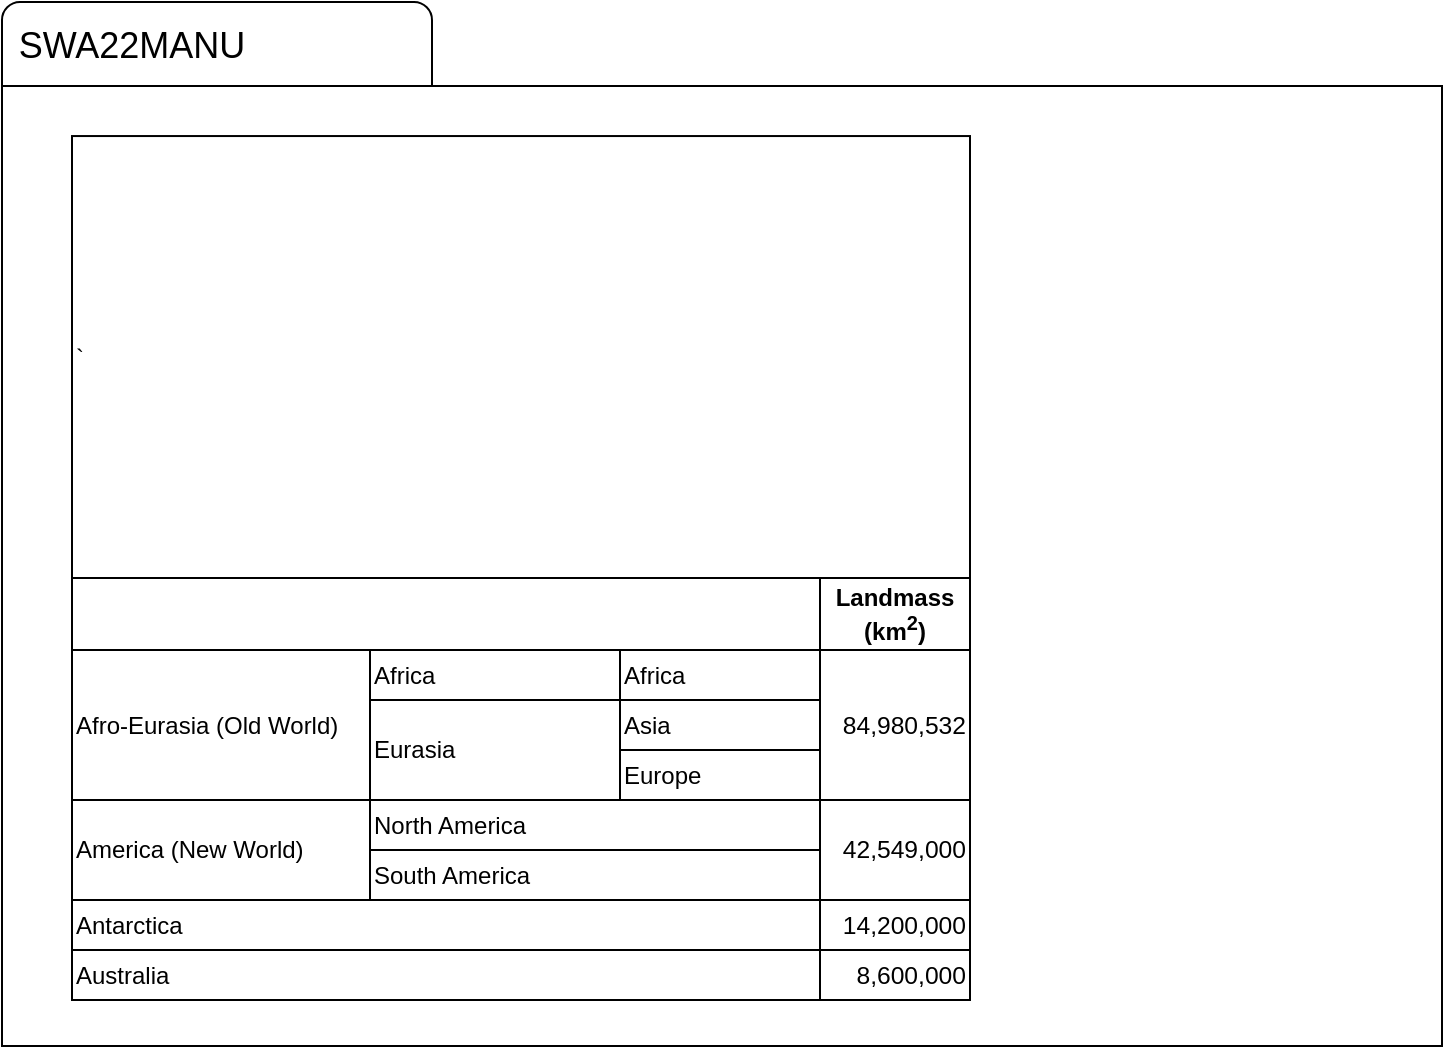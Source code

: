 <mxfile version="13.9.2" type="device"><diagram id="3_W6uf-hZIZ9I9enscKk" name="Page-1"><mxGraphModel dx="868" dy="496" grid="1" gridSize="10" guides="1" tooltips="1" connect="1" arrows="1" fold="1" page="1" pageScale="1" pageWidth="1169" pageHeight="827" math="0" shadow="0"><root><mxCell id="0"/><mxCell id="1" parent="0"/><mxCell id="GEuqo9YD4r4PaMYKMcmD-3" value="" style="group" parent="1" vertex="1" connectable="0"><mxGeometry x="225" y="153" width="720" height="522" as="geometry"/></mxCell><mxCell id="GEuqo9YD4r4PaMYKMcmD-2" value="" style="rounded=1;whiteSpace=wrap;html=1;" parent="GEuqo9YD4r4PaMYKMcmD-3" vertex="1"><mxGeometry width="215" height="60" as="geometry"/></mxCell><mxCell id="GEuqo9YD4r4PaMYKMcmD-1" value="" style="whiteSpace=wrap;html=1;" parent="GEuqo9YD4r4PaMYKMcmD-3" vertex="1"><mxGeometry y="42" width="720" height="480" as="geometry"/></mxCell><mxCell id="GEuqo9YD4r4PaMYKMcmD-7" value="SWA22MANU" style="text;html=1;strokeColor=none;fillColor=none;align=center;verticalAlign=middle;whiteSpace=wrap;rounded=0;fontSize=18;" parent="GEuqo9YD4r4PaMYKMcmD-3" vertex="1"><mxGeometry x="45" y="12" width="40" height="20" as="geometry"/></mxCell><mxCell id="uenogMYt3EwxRsUfs_CY-1" value="" style="group" vertex="1" connectable="0" parent="1"><mxGeometry x="260" y="220" width="449" height="432.0" as="geometry"/></mxCell><mxCell id="uenogMYt3EwxRsUfs_CY-2" value="" style="group;aspect=fixed;" vertex="1" connectable="0" parent="uenogMYt3EwxRsUfs_CY-1"><mxGeometry width="449" height="221.04" as="geometry"/></mxCell><mxCell id="uenogMYt3EwxRsUfs_CY-3" value="" style="shape=image;verticalLabelPosition=bottom;labelBackgroundColor=#ffffff;verticalAlign=top;aspect=fixed;imageAspect=0;image=https://upload.wikimedia.org/wikipedia/en/thumb/e/e0/Seven_continents_Australia_not_Oceania.png/1280px-Seven_continents_Australia_not_Oceania.png;" vertex="1" parent="uenogMYt3EwxRsUfs_CY-2"><mxGeometry width="448.99" height="221.04" as="geometry"/></mxCell><mxCell id="uenogMYt3EwxRsUfs_CY-4" value="`" style="rounded=0;whiteSpace=wrap;html=1;align=left;fillColor=none;" vertex="1" parent="uenogMYt3EwxRsUfs_CY-2"><mxGeometry y="0.026" width="449" height="220.987" as="geometry"/></mxCell><mxCell id="uenogMYt3EwxRsUfs_CY-5" value="" style="group" vertex="1" connectable="0" parent="uenogMYt3EwxRsUfs_CY-1"><mxGeometry y="221" width="449" height="211.0" as="geometry"/></mxCell><mxCell id="uenogMYt3EwxRsUfs_CY-6" value="" style="group" vertex="1" connectable="0" parent="uenogMYt3EwxRsUfs_CY-5"><mxGeometry y="36.0" width="449" height="175" as="geometry"/></mxCell><mxCell id="uenogMYt3EwxRsUfs_CY-7" value="" style="group" vertex="1" connectable="0" parent="uenogMYt3EwxRsUfs_CY-6"><mxGeometry width="449" height="75" as="geometry"/></mxCell><mxCell id="uenogMYt3EwxRsUfs_CY-8" value="&lt;span style=&quot;font-family: sans-serif; font-size: 12.32px; font-weight: 400;&quot;&gt;84,980,532&lt;/span&gt;" style="rounded=0;whiteSpace=wrap;html=1;align=right;fontStyle=1" vertex="1" parent="uenogMYt3EwxRsUfs_CY-7"><mxGeometry x="374" width="75" height="75" as="geometry"/></mxCell><mxCell id="uenogMYt3EwxRsUfs_CY-9" value="" style="group" vertex="1" connectable="0" parent="uenogMYt3EwxRsUfs_CY-7"><mxGeometry width="374" height="75" as="geometry"/></mxCell><mxCell id="uenogMYt3EwxRsUfs_CY-10" value="Afro-Eurasia (Old World)" style="rounded=0;whiteSpace=wrap;html=1;align=left;fontStyle=0" vertex="1" parent="uenogMYt3EwxRsUfs_CY-9"><mxGeometry width="149" height="75" as="geometry"/></mxCell><mxCell id="uenogMYt3EwxRsUfs_CY-11" value="" style="group" vertex="1" connectable="0" parent="uenogMYt3EwxRsUfs_CY-9"><mxGeometry x="149" width="125" height="75" as="geometry"/></mxCell><mxCell id="uenogMYt3EwxRsUfs_CY-12" value="Africa" style="rounded=0;whiteSpace=wrap;html=1;align=left;fontStyle=0" vertex="1" parent="uenogMYt3EwxRsUfs_CY-11"><mxGeometry width="125" height="25" as="geometry"/></mxCell><mxCell id="uenogMYt3EwxRsUfs_CY-13" value="Eurasia" style="rounded=0;whiteSpace=wrap;html=1;align=left;fontStyle=0" vertex="1" parent="uenogMYt3EwxRsUfs_CY-11"><mxGeometry y="25" width="125" height="50" as="geometry"/></mxCell><mxCell id="uenogMYt3EwxRsUfs_CY-14" value="" style="group" vertex="1" connectable="0" parent="uenogMYt3EwxRsUfs_CY-9"><mxGeometry x="274" width="100" height="75" as="geometry"/></mxCell><mxCell id="uenogMYt3EwxRsUfs_CY-15" value="Africa" style="rounded=0;whiteSpace=wrap;html=1;align=left;fontStyle=0" vertex="1" parent="uenogMYt3EwxRsUfs_CY-14"><mxGeometry width="100" height="25" as="geometry"/></mxCell><mxCell id="uenogMYt3EwxRsUfs_CY-16" value="Asia" style="rounded=0;whiteSpace=wrap;html=1;align=left;fontStyle=0" vertex="1" parent="uenogMYt3EwxRsUfs_CY-14"><mxGeometry y="25" width="100" height="25" as="geometry"/></mxCell><mxCell id="uenogMYt3EwxRsUfs_CY-17" value="Europe" style="rounded=0;whiteSpace=wrap;html=1;align=left;fontStyle=0" vertex="1" parent="uenogMYt3EwxRsUfs_CY-14"><mxGeometry y="50" width="100" height="25" as="geometry"/></mxCell><mxCell id="uenogMYt3EwxRsUfs_CY-18" value="" style="group" vertex="1" connectable="0" parent="uenogMYt3EwxRsUfs_CY-6"><mxGeometry y="75" width="449" height="50" as="geometry"/></mxCell><mxCell id="uenogMYt3EwxRsUfs_CY-19" value="&lt;span style=&quot;font-family: sans-serif ; font-size: 12.32px ; font-weight: 400 ; text-align: left&quot;&gt;42,549,000&lt;/span&gt;" style="rounded=0;whiteSpace=wrap;html=1;align=right;fontStyle=1" vertex="1" parent="uenogMYt3EwxRsUfs_CY-18"><mxGeometry x="374" width="75" height="50" as="geometry"/></mxCell><mxCell id="uenogMYt3EwxRsUfs_CY-20" value="" style="group" vertex="1" connectable="0" parent="uenogMYt3EwxRsUfs_CY-18"><mxGeometry width="374" height="50" as="geometry"/></mxCell><mxCell id="uenogMYt3EwxRsUfs_CY-21" value="America (New World)" style="rounded=0;whiteSpace=wrap;html=1;align=left;fontStyle=0" vertex="1" parent="uenogMYt3EwxRsUfs_CY-20"><mxGeometry width="149" height="50" as="geometry"/></mxCell><mxCell id="uenogMYt3EwxRsUfs_CY-22" value="" style="group" vertex="1" connectable="0" parent="uenogMYt3EwxRsUfs_CY-20"><mxGeometry x="149" width="225" height="50" as="geometry"/></mxCell><mxCell id="uenogMYt3EwxRsUfs_CY-23" value="North America" style="rounded=0;whiteSpace=wrap;html=1;align=left;fontStyle=0" vertex="1" parent="uenogMYt3EwxRsUfs_CY-22"><mxGeometry width="225" height="25" as="geometry"/></mxCell><mxCell id="uenogMYt3EwxRsUfs_CY-24" value="South America" style="rounded=0;whiteSpace=wrap;html=1;align=left;fontStyle=0" vertex="1" parent="uenogMYt3EwxRsUfs_CY-22"><mxGeometry y="25" width="225" height="25" as="geometry"/></mxCell><mxCell id="uenogMYt3EwxRsUfs_CY-25" value="" style="group" vertex="1" connectable="0" parent="uenogMYt3EwxRsUfs_CY-6"><mxGeometry y="125" width="449" height="25" as="geometry"/></mxCell><mxCell id="uenogMYt3EwxRsUfs_CY-26" value="&lt;span style=&quot;color: rgba(0 , 0 , 0 , 0) ; font-family: monospace ; font-size: 0px ; font-weight: 400&quot;&gt;%3CmxGraphModel%3E%3Croot%3E%3CmxCell%20id%3D%220%22%2F%3E%3CmxCell%20id%3D%221%22%20parent%3D%220%22%2F%3E%3CmxCell%20id%3D%222%22%20value%3D%22%26lt%3Bspan%20style%3D%26quot%3Bfont-family%3A%20sans-serif%20%3B%20font-size%3A%2012.32px%20%3B%20font-weight%3A%20400%20%3B%20text-align%3A%20left%26quot%3B%26gt%3B42%2C549%2C000%26lt%3B%2Fspan%26gt%3B%22%20style%3D%22rounded%3D0%3BwhiteSpace%3Dwrap%3Bhtml%3D1%3Balign%3Dright%3BfontStyle%3D1%22%20vertex%3D%221%22%20parent%3D%221%22%3E%3CmxGeometry%20x%3D%22634%22%20y%3D%22495%22%20width%3D%2275%22%20height%3D%2250%22%20as%3D%22geometry%22%2F%3E%3C%2FmxCell%3E%3C%2Froot%3E%3C%2FmxGraphModel%&lt;/span&gt;&lt;span style=&quot;font-family: sans-serif ; font-size: 12.32px ; font-weight: 400 ; text-align: left&quot;&gt;14,200,000&lt;/span&gt;" style="rounded=0;whiteSpace=wrap;html=1;align=right;fontStyle=1" vertex="1" parent="uenogMYt3EwxRsUfs_CY-25"><mxGeometry x="374" width="75" height="25" as="geometry"/></mxCell><mxCell id="uenogMYt3EwxRsUfs_CY-27" value="Antarctica" style="rounded=0;whiteSpace=wrap;html=1;align=left;fontStyle=0" vertex="1" parent="uenogMYt3EwxRsUfs_CY-25"><mxGeometry width="374" height="25" as="geometry"/></mxCell><mxCell id="uenogMYt3EwxRsUfs_CY-28" value="" style="group" vertex="1" connectable="0" parent="uenogMYt3EwxRsUfs_CY-6"><mxGeometry y="150" width="449" height="25" as="geometry"/></mxCell><mxCell id="uenogMYt3EwxRsUfs_CY-29" value="&lt;span style=&quot;font-family: sans-serif ; font-size: 12.32px ; font-weight: 400 ; text-align: left&quot;&gt;8,600,000&lt;/span&gt;" style="rounded=0;whiteSpace=wrap;html=1;align=right;fontStyle=1" vertex="1" parent="uenogMYt3EwxRsUfs_CY-28"><mxGeometry x="374" width="75" height="25" as="geometry"/></mxCell><mxCell id="uenogMYt3EwxRsUfs_CY-30" value="Australia" style="rounded=0;whiteSpace=wrap;html=1;align=left;fontStyle=0" vertex="1" parent="uenogMYt3EwxRsUfs_CY-28"><mxGeometry width="374" height="25" as="geometry"/></mxCell><mxCell id="uenogMYt3EwxRsUfs_CY-31" value="" style="group" vertex="1" connectable="0" parent="uenogMYt3EwxRsUfs_CY-5"><mxGeometry width="449" height="36" as="geometry"/></mxCell><mxCell id="uenogMYt3EwxRsUfs_CY-32" value="Landmass (km&lt;sup&gt;2&lt;/sup&gt;)" style="rounded=0;whiteSpace=wrap;html=1;align=center;fontStyle=1" vertex="1" parent="uenogMYt3EwxRsUfs_CY-31"><mxGeometry x="374" width="75" height="36.0" as="geometry"/></mxCell><mxCell id="uenogMYt3EwxRsUfs_CY-33" value="" style="rounded=0;whiteSpace=wrap;html=1;align=center;fontStyle=1" vertex="1" parent="uenogMYt3EwxRsUfs_CY-31"><mxGeometry y="2.046e-14" width="374" height="36.0" as="geometry"/></mxCell></root></mxGraphModel></diagram></mxfile>